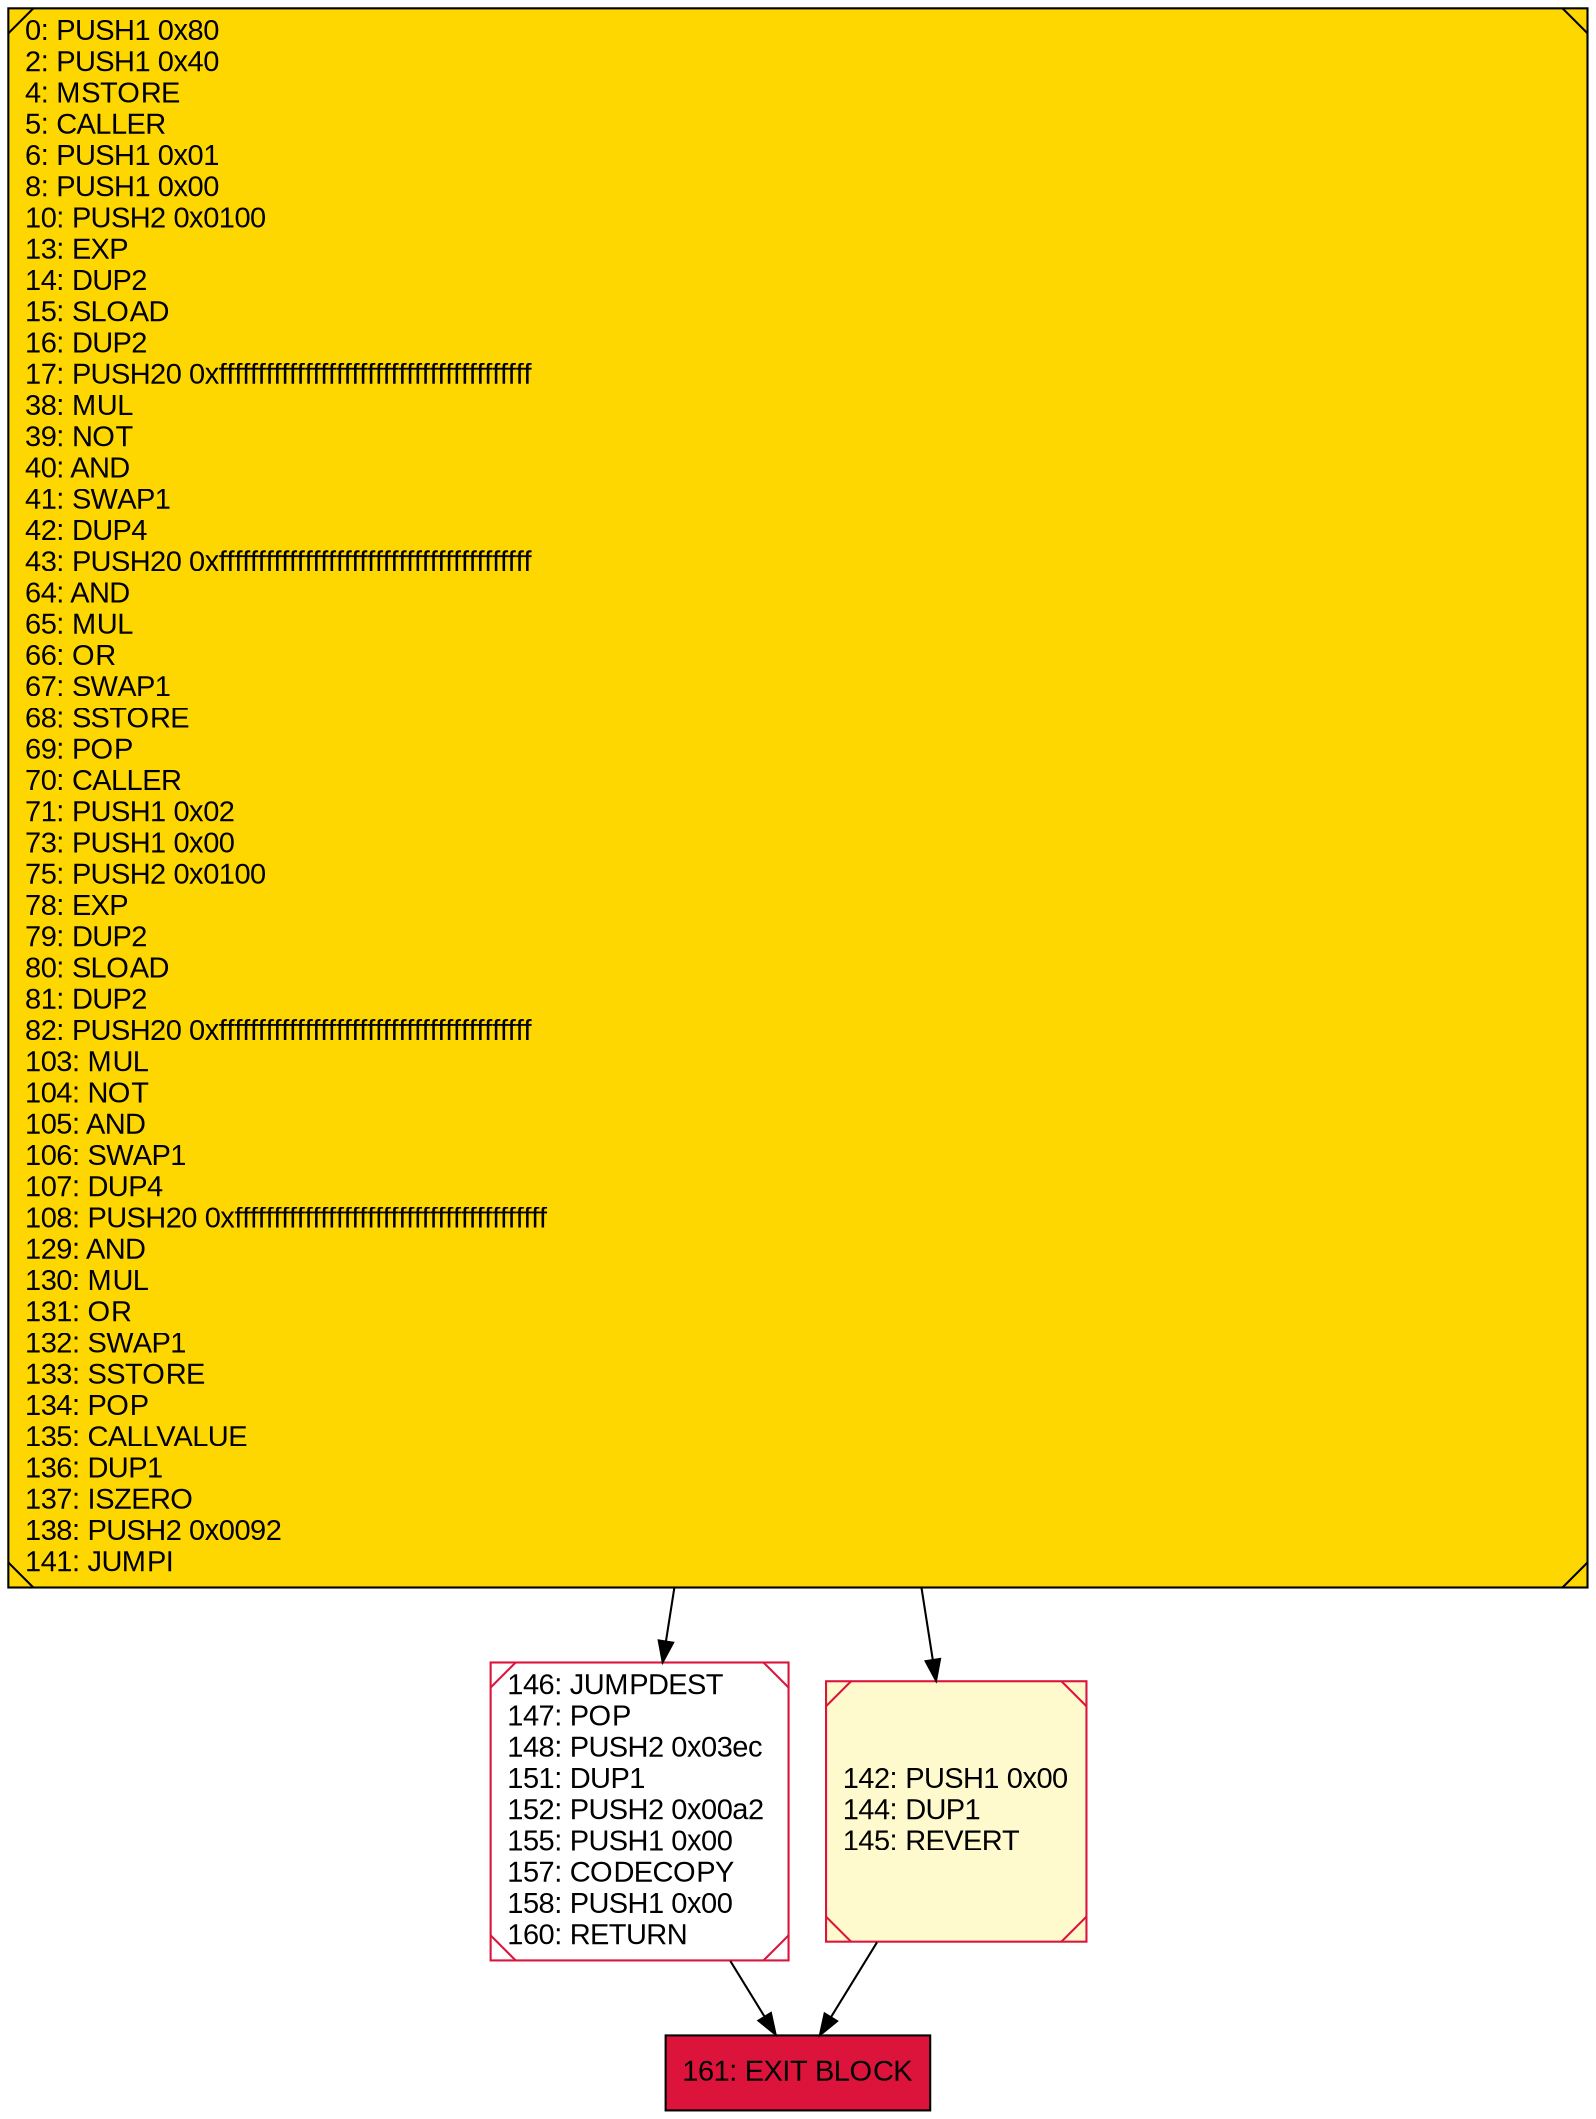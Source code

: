 digraph G {
bgcolor=transparent rankdir=UD;
node [shape=box style=filled color=black fillcolor=white fontname=arial fontcolor=black];
161 [label="161: EXIT BLOCK\l" fillcolor=crimson ];
146 [label="146: JUMPDEST\l147: POP\l148: PUSH2 0x03ec\l151: DUP1\l152: PUSH2 0x00a2\l155: PUSH1 0x00\l157: CODECOPY\l158: PUSH1 0x00\l160: RETURN\l" shape=Msquare color=crimson ];
0 [label="0: PUSH1 0x80\l2: PUSH1 0x40\l4: MSTORE\l5: CALLER\l6: PUSH1 0x01\l8: PUSH1 0x00\l10: PUSH2 0x0100\l13: EXP\l14: DUP2\l15: SLOAD\l16: DUP2\l17: PUSH20 0xffffffffffffffffffffffffffffffffffffffff\l38: MUL\l39: NOT\l40: AND\l41: SWAP1\l42: DUP4\l43: PUSH20 0xffffffffffffffffffffffffffffffffffffffff\l64: AND\l65: MUL\l66: OR\l67: SWAP1\l68: SSTORE\l69: POP\l70: CALLER\l71: PUSH1 0x02\l73: PUSH1 0x00\l75: PUSH2 0x0100\l78: EXP\l79: DUP2\l80: SLOAD\l81: DUP2\l82: PUSH20 0xffffffffffffffffffffffffffffffffffffffff\l103: MUL\l104: NOT\l105: AND\l106: SWAP1\l107: DUP4\l108: PUSH20 0xffffffffffffffffffffffffffffffffffffffff\l129: AND\l130: MUL\l131: OR\l132: SWAP1\l133: SSTORE\l134: POP\l135: CALLVALUE\l136: DUP1\l137: ISZERO\l138: PUSH2 0x0092\l141: JUMPI\l" fillcolor=lemonchiffon shape=Msquare fillcolor=gold ];
142 [label="142: PUSH1 0x00\l144: DUP1\l145: REVERT\l" fillcolor=lemonchiffon shape=Msquare color=crimson ];
146 -> 161;
0 -> 142;
0 -> 146;
142 -> 161;
}